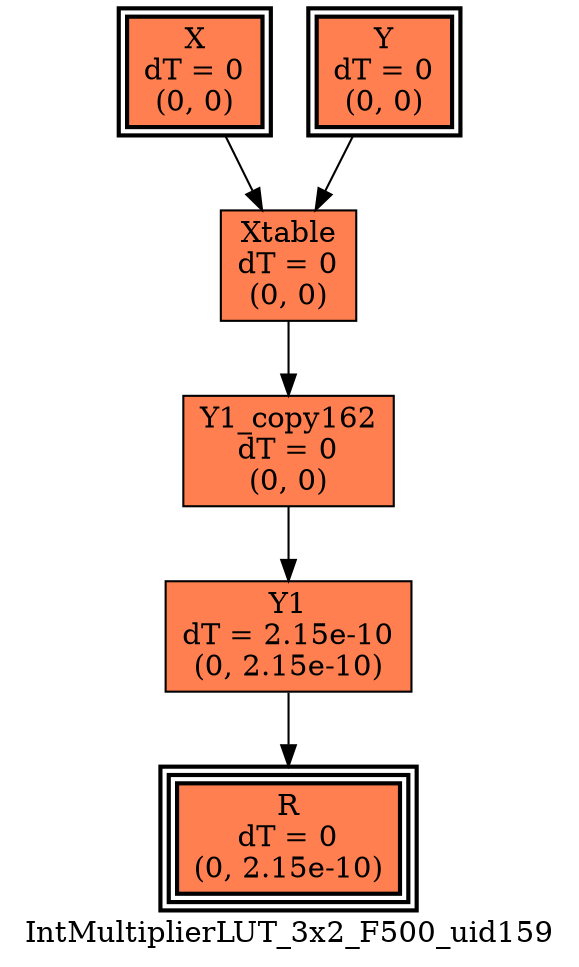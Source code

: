 digraph IntMultiplierLUT_3x2_F500_uid159
{
	//graph drawing options
	label=IntMultiplierLUT_3x2_F500_uid159;
	labelloc=bottom;
	labeljust=right;
	ratio=auto;
	nodesep=0.25;
	ranksep=0.5;

	//input/output signals of operator IntMultiplierLUT_3x2_F500_uid159
	X__IntMultiplierLUT_3x2_F500_uid159 [ label="X\ndT = 0\n(0, 0)", shape=box, color=black, style="bold, filled", fillcolor=coral, peripheries=2 ];
	Y__IntMultiplierLUT_3x2_F500_uid159 [ label="Y\ndT = 0\n(0, 0)", shape=box, color=black, style="bold, filled", fillcolor=coral, peripheries=2 ];
	R__IntMultiplierLUT_3x2_F500_uid159 [ label="R\ndT = 0\n(0, 2.15e-10)", shape=box, color=black, style="bold, filled", fillcolor=coral, peripheries=3 ];
	{rank=same X__IntMultiplierLUT_3x2_F500_uid159, Y__IntMultiplierLUT_3x2_F500_uid159};
	{rank=same R__IntMultiplierLUT_3x2_F500_uid159};
	//internal signals of operator IntMultiplierLUT_3x2_F500_uid159
	Xtable__IntMultiplierLUT_3x2_F500_uid159 [ label="Xtable\ndT = 0\n(0, 0)", shape=box, color=black, style=filled, fillcolor=coral, peripheries=1 ];
	Y1__IntMultiplierLUT_3x2_F500_uid159 [ label="Y1\ndT = 2.15e-10\n(0, 2.15e-10)", shape=box, color=black, style=filled, fillcolor=coral, peripheries=1 ];
	Y1_copy162__IntMultiplierLUT_3x2_F500_uid159 [ label="Y1_copy162\ndT = 0\n(0, 0)", shape=box, color=black, style=filled, fillcolor=coral, peripheries=1 ];

	//subcomponents of operator IntMultiplierLUT_3x2_F500_uid159

	//input and internal signal connections of operator IntMultiplierLUT_3x2_F500_uid159
	X__IntMultiplierLUT_3x2_F500_uid159 -> Xtable__IntMultiplierLUT_3x2_F500_uid159 [ arrowhead=normal, arrowsize=1.0, arrowtail=normal, color=black, dir=forward  ];
	Y__IntMultiplierLUT_3x2_F500_uid159 -> Xtable__IntMultiplierLUT_3x2_F500_uid159 [ arrowhead=normal, arrowsize=1.0, arrowtail=normal, color=black, dir=forward  ];
	Xtable__IntMultiplierLUT_3x2_F500_uid159 -> Y1_copy162__IntMultiplierLUT_3x2_F500_uid159 [ arrowhead=normal, arrowsize=1.0, arrowtail=normal, color=black, dir=forward  ];
	Y1__IntMultiplierLUT_3x2_F500_uid159 -> R__IntMultiplierLUT_3x2_F500_uid159 [ arrowhead=normal, arrowsize=1.0, arrowtail=normal, color=black, dir=forward  ];
	Y1_copy162__IntMultiplierLUT_3x2_F500_uid159 -> Y1__IntMultiplierLUT_3x2_F500_uid159 [ arrowhead=normal, arrowsize=1.0, arrowtail=normal, color=black, dir=forward  ];
}

